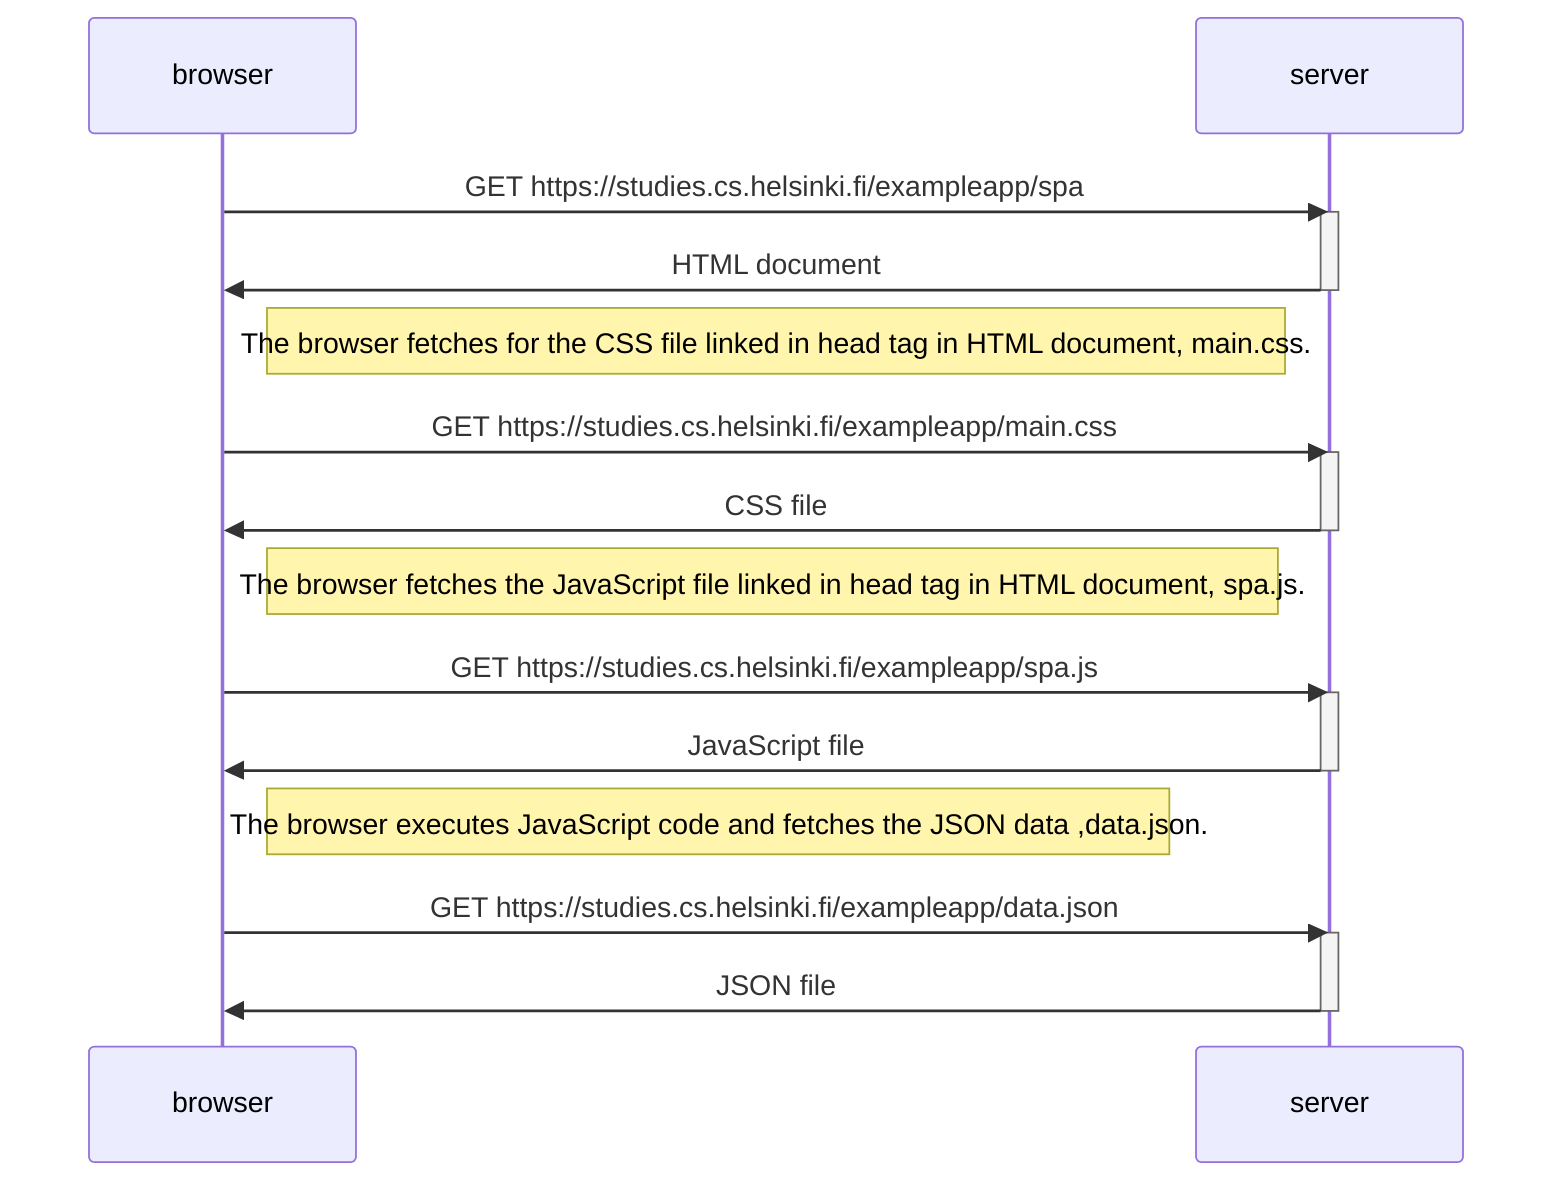 sequenceDiagram
  participant browser 
  participant server

  browser->>server: GET https://studies.cs.helsinki.fi/exampleapp/spa
  activate server 
  server->>browser: HTML document 
  deactivate server

  Note right of browser: The browser fetches for the CSS file linked in head tag in HTML document, main.css. 
  browser->>server: GET https://studies.cs.helsinki.fi/exampleapp/main.css
  activate server
  server->>browser: CSS file
  deactivate server

  Note right of browser: The browser fetches the JavaScript file linked in head tag in HTML document, spa.js. 
  browser->>server: GET https://studies.cs.helsinki.fi/exampleapp/spa.js
  activate server 
  server->>browser: JavaScript file  
  deactivate server

  Note right of browser: The browser executes JavaScript code and fetches the JSON data ,data.json.
  browser->>server: GET https://studies.cs.helsinki.fi/exampleapp/data.json
  activate server
  server->>browser: JSON file
  deactivate server